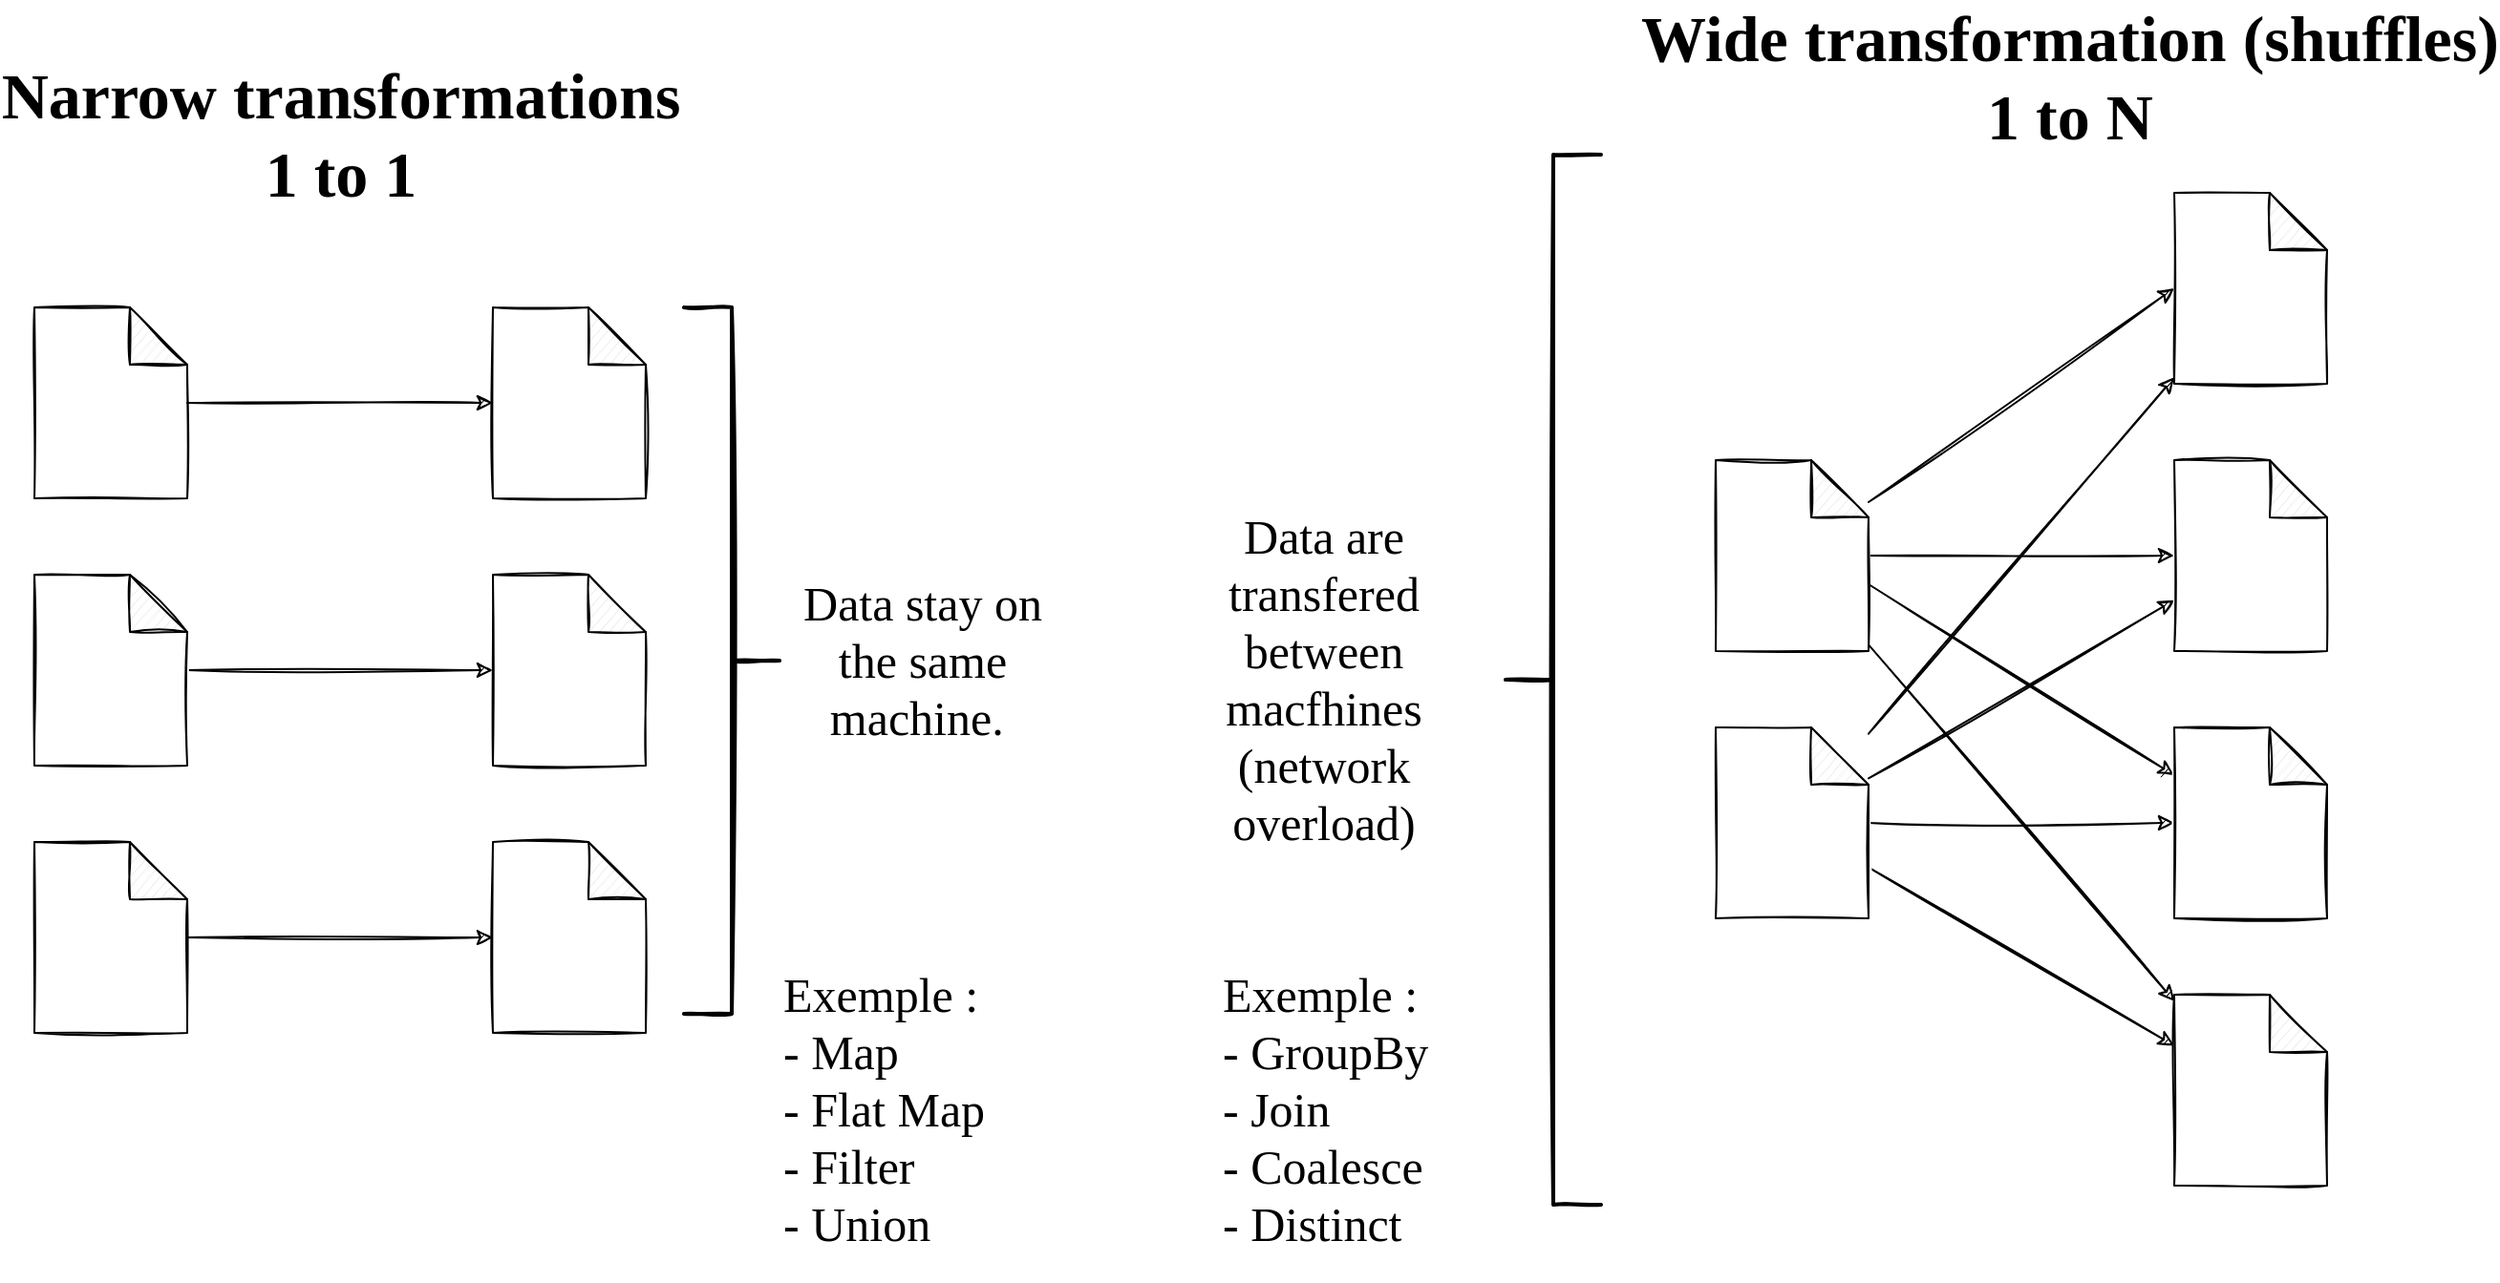 <mxfile version="13.6.2" type="device"><diagram id="OaDiAnYnXmUE8yCiHB8D" name="Page-1"><mxGraphModel dx="2031" dy="1174" grid="1" gridSize="10" guides="1" tooltips="1" connect="1" arrows="1" fold="1" page="1" pageScale="1" pageWidth="1600" pageHeight="900" math="0" shadow="0" extFonts="Architects Daughter^https://fonts.googleapis.com/css?family=Architects+Daughter"><root><mxCell id="0"/><mxCell id="1" parent="0"/><mxCell id="1KuyQgoQqMwiXnNY7M_k-16" style="edgeStyle=orthogonalEdgeStyle;rounded=0;orthogonalLoop=1;jettySize=auto;html=1;sketch=1;fontFamily=Architects Daughter;" parent="1" source="1KuyQgoQqMwiXnNY7M_k-1" target="1KuyQgoQqMwiXnNY7M_k-4" edge="1"><mxGeometry relative="1" as="geometry"/></mxCell><mxCell id="1KuyQgoQqMwiXnNY7M_k-1" value="" style="shape=note;whiteSpace=wrap;html=1;backgroundOutline=1;darkOpacity=0.05;sketch=1;fontFamily=Architects Daughter;" parent="1" vertex="1"><mxGeometry x="80" y="200" width="80" height="100" as="geometry"/></mxCell><mxCell id="1KuyQgoQqMwiXnNY7M_k-17" style="edgeStyle=orthogonalEdgeStyle;rounded=0;orthogonalLoop=1;jettySize=auto;html=1;sketch=1;fontFamily=Architects Daughter;" parent="1" source="1KuyQgoQqMwiXnNY7M_k-2" target="1KuyQgoQqMwiXnNY7M_k-5" edge="1"><mxGeometry relative="1" as="geometry"/></mxCell><mxCell id="1KuyQgoQqMwiXnNY7M_k-2" value="" style="shape=note;whiteSpace=wrap;html=1;backgroundOutline=1;darkOpacity=0.05;sketch=1;fontFamily=Architects Daughter;" parent="1" vertex="1"><mxGeometry x="80" y="340" width="80" height="100" as="geometry"/></mxCell><mxCell id="1KuyQgoQqMwiXnNY7M_k-18" style="edgeStyle=orthogonalEdgeStyle;rounded=0;orthogonalLoop=1;jettySize=auto;html=1;sketch=1;fontFamily=Architects Daughter;" parent="1" source="1KuyQgoQqMwiXnNY7M_k-3" target="1KuyQgoQqMwiXnNY7M_k-6" edge="1"><mxGeometry relative="1" as="geometry"/></mxCell><mxCell id="1KuyQgoQqMwiXnNY7M_k-3" value="" style="shape=note;whiteSpace=wrap;html=1;backgroundOutline=1;darkOpacity=0.05;sketch=1;fontFamily=Architects Daughter;" parent="1" vertex="1"><mxGeometry x="80" y="480" width="80" height="100" as="geometry"/></mxCell><mxCell id="1KuyQgoQqMwiXnNY7M_k-4" value="" style="shape=note;whiteSpace=wrap;html=1;backgroundOutline=1;darkOpacity=0.05;sketch=1;fontFamily=Architects Daughter;" parent="1" vertex="1"><mxGeometry x="320" y="200" width="80" height="100" as="geometry"/></mxCell><mxCell id="1KuyQgoQqMwiXnNY7M_k-5" value="" style="shape=note;whiteSpace=wrap;html=1;backgroundOutline=1;darkOpacity=0.05;sketch=1;fontFamily=Architects Daughter;" parent="1" vertex="1"><mxGeometry x="320" y="340" width="80" height="100" as="geometry"/></mxCell><mxCell id="1KuyQgoQqMwiXnNY7M_k-6" value="" style="shape=note;whiteSpace=wrap;html=1;backgroundOutline=1;darkOpacity=0.05;sketch=1;fontFamily=Architects Daughter;" parent="1" vertex="1"><mxGeometry x="320" y="480" width="80" height="100" as="geometry"/></mxCell><mxCell id="1KuyQgoQqMwiXnNY7M_k-19" style="rounded=0;orthogonalLoop=1;jettySize=auto;html=1;entryX=0;entryY=0.5;entryDx=0;entryDy=0;entryPerimeter=0;sketch=1;fontFamily=Architects Daughter;" parent="1" source="1KuyQgoQqMwiXnNY7M_k-7" target="1KuyQgoQqMwiXnNY7M_k-14" edge="1"><mxGeometry relative="1" as="geometry"/></mxCell><mxCell id="1KuyQgoQqMwiXnNY7M_k-20" style="edgeStyle=none;rounded=0;orthogonalLoop=1;jettySize=auto;html=1;sketch=1;fontFamily=Architects Daughter;" parent="1" source="1KuyQgoQqMwiXnNY7M_k-7" target="1KuyQgoQqMwiXnNY7M_k-11" edge="1"><mxGeometry relative="1" as="geometry"/></mxCell><mxCell id="1KuyQgoQqMwiXnNY7M_k-21" style="edgeStyle=none;rounded=0;orthogonalLoop=1;jettySize=auto;html=1;exitX=0;exitY=0;exitDx=80;exitDy=65;exitPerimeter=0;sketch=1;fontFamily=Architects Daughter;" parent="1" source="1KuyQgoQqMwiXnNY7M_k-7" target="1KuyQgoQqMwiXnNY7M_k-12" edge="1"><mxGeometry relative="1" as="geometry"/></mxCell><mxCell id="1KuyQgoQqMwiXnNY7M_k-22" style="edgeStyle=none;rounded=0;orthogonalLoop=1;jettySize=auto;html=1;sketch=1;fontFamily=Architects Daughter;" parent="1" source="1KuyQgoQqMwiXnNY7M_k-7" target="1KuyQgoQqMwiXnNY7M_k-13" edge="1"><mxGeometry relative="1" as="geometry"/></mxCell><mxCell id="1KuyQgoQqMwiXnNY7M_k-7" value="" style="shape=note;whiteSpace=wrap;html=1;backgroundOutline=1;darkOpacity=0.05;sketch=1;fontFamily=Architects Daughter;" parent="1" vertex="1"><mxGeometry x="960" y="280" width="80" height="100" as="geometry"/></mxCell><mxCell id="1KuyQgoQqMwiXnNY7M_k-24" style="edgeStyle=none;rounded=0;orthogonalLoop=1;jettySize=auto;html=1;sketch=1;fontFamily=Architects Daughter;" parent="1" source="1KuyQgoQqMwiXnNY7M_k-8" target="1KuyQgoQqMwiXnNY7M_k-14" edge="1"><mxGeometry relative="1" as="geometry"/></mxCell><mxCell id="1KuyQgoQqMwiXnNY7M_k-25" style="edgeStyle=none;rounded=0;orthogonalLoop=1;jettySize=auto;html=1;sketch=1;fontFamily=Architects Daughter;" parent="1" source="1KuyQgoQqMwiXnNY7M_k-8" target="1KuyQgoQqMwiXnNY7M_k-11" edge="1"><mxGeometry relative="1" as="geometry"/></mxCell><mxCell id="1KuyQgoQqMwiXnNY7M_k-26" style="edgeStyle=none;rounded=0;orthogonalLoop=1;jettySize=auto;html=1;sketch=1;fontFamily=Architects Daughter;" parent="1" source="1KuyQgoQqMwiXnNY7M_k-8" target="1KuyQgoQqMwiXnNY7M_k-12" edge="1"><mxGeometry relative="1" as="geometry"/></mxCell><mxCell id="1KuyQgoQqMwiXnNY7M_k-27" style="edgeStyle=none;rounded=0;orthogonalLoop=1;jettySize=auto;html=1;sketch=1;fontFamily=Architects Daughter;" parent="1" source="1KuyQgoQqMwiXnNY7M_k-8" target="1KuyQgoQqMwiXnNY7M_k-13" edge="1"><mxGeometry relative="1" as="geometry"/></mxCell><mxCell id="1KuyQgoQqMwiXnNY7M_k-8" value="" style="shape=note;whiteSpace=wrap;html=1;backgroundOutline=1;darkOpacity=0.05;sketch=1;fontFamily=Architects Daughter;" parent="1" vertex="1"><mxGeometry x="960" y="420" width="80" height="100" as="geometry"/></mxCell><mxCell id="1KuyQgoQqMwiXnNY7M_k-11" value="" style="shape=note;whiteSpace=wrap;html=1;backgroundOutline=1;darkOpacity=0.05;sketch=1;fontFamily=Architects Daughter;" parent="1" vertex="1"><mxGeometry x="1200" y="280" width="80" height="100" as="geometry"/></mxCell><mxCell id="1KuyQgoQqMwiXnNY7M_k-12" value="" style="shape=note;whiteSpace=wrap;html=1;backgroundOutline=1;darkOpacity=0.05;sketch=1;fontFamily=Architects Daughter;" parent="1" vertex="1"><mxGeometry x="1200" y="420" width="80" height="100" as="geometry"/></mxCell><mxCell id="1KuyQgoQqMwiXnNY7M_k-13" value="" style="shape=note;whiteSpace=wrap;html=1;backgroundOutline=1;darkOpacity=0.05;sketch=1;fontFamily=Architects Daughter;" parent="1" vertex="1"><mxGeometry x="1200" y="560" width="80" height="100" as="geometry"/></mxCell><mxCell id="1KuyQgoQqMwiXnNY7M_k-14" value="" style="shape=note;whiteSpace=wrap;html=1;backgroundOutline=1;darkOpacity=0.05;sketch=1;fontFamily=Architects Daughter;" parent="1" vertex="1"><mxGeometry x="1200" y="140" width="80" height="100" as="geometry"/></mxCell><mxCell id="1KuyQgoQqMwiXnNY7M_k-30" value="&lt;font style=&quot;font-size: 34px&quot;&gt;Narrow transformations&lt;br&gt;1 to 1&lt;br&gt;&lt;/font&gt;" style="text;strokeColor=none;fillColor=none;html=1;fontSize=24;fontStyle=1;verticalAlign=middle;align=center;sketch=1;fontFamily=Architects Daughter;" parent="1" vertex="1"><mxGeometry x="90" y="90" width="300" height="40" as="geometry"/></mxCell><mxCell id="1KuyQgoQqMwiXnNY7M_k-31" value="&lt;font style=&quot;font-size: 34px&quot;&gt;Wide transformation (shuffles)&lt;br&gt;1 to N&lt;br&gt;&lt;/font&gt;" style="text;strokeColor=none;fillColor=none;html=1;fontSize=24;fontStyle=1;verticalAlign=middle;align=center;sketch=1;fontFamily=Architects Daughter;" parent="1" vertex="1"><mxGeometry x="960" y="60" width="370" height="40" as="geometry"/></mxCell><mxCell id="1KuyQgoQqMwiXnNY7M_k-32" value="&lt;font style=&quot;font-size: 25px&quot;&gt;Exemple :&lt;br&gt;- Map&lt;br&gt;- Flat Map&lt;br&gt;- Filter&lt;br&gt;- Union&lt;/font&gt;" style="text;html=1;strokeColor=none;fillColor=none;align=left;verticalAlign=middle;whiteSpace=wrap;rounded=0;sketch=1;fontFamily=Architects Daughter;" parent="1" vertex="1"><mxGeometry x="470" y="530" width="140" height="180" as="geometry"/></mxCell><mxCell id="1KuyQgoQqMwiXnNY7M_k-33" value="&lt;font style=&quot;font-size: 25px&quot;&gt;Exemple :&lt;br&gt;- GroupBy&lt;br&gt;- Join&lt;br&gt;- Coalesce&lt;br&gt;- Distinct&lt;/font&gt;" style="text;html=1;strokeColor=none;fillColor=none;align=left;verticalAlign=middle;whiteSpace=wrap;rounded=0;sketch=1;fontFamily=Architects Daughter;" parent="1" vertex="1"><mxGeometry x="700" y="530" width="140" height="180" as="geometry"/></mxCell><mxCell id="1KuyQgoQqMwiXnNY7M_k-34" value="&lt;font style=&quot;font-size: 25px&quot;&gt;Data stay on the same machine.&amp;nbsp;&lt;/font&gt;" style="text;html=1;strokeColor=none;fillColor=none;align=center;verticalAlign=middle;whiteSpace=wrap;rounded=0;sketch=1;fontFamily=Architects Daughter;" parent="1" vertex="1"><mxGeometry x="470" y="305" width="150" height="160" as="geometry"/></mxCell><mxCell id="1KuyQgoQqMwiXnNY7M_k-35" value="&lt;font style=&quot;font-size: 25px&quot;&gt;Data are transfered between macfhines (network overload)&lt;/font&gt;" style="text;html=1;strokeColor=none;fillColor=none;align=center;verticalAlign=middle;whiteSpace=wrap;rounded=0;sketch=1;fontFamily=Architects Daughter;" parent="1" vertex="1"><mxGeometry x="680" y="302.5" width="150" height="185" as="geometry"/></mxCell><mxCell id="1KuyQgoQqMwiXnNY7M_k-36" value="" style="strokeWidth=2;html=1;shape=mxgraph.flowchart.annotation_2;align=left;labelPosition=right;pointerEvents=1;perimeterSpacing=4;rotation=-180;sketch=1;fontFamily=Architects Daughter;" parent="1" vertex="1"><mxGeometry x="420" y="200" width="50" height="370" as="geometry"/></mxCell><mxCell id="1KuyQgoQqMwiXnNY7M_k-37" value="" style="strokeWidth=2;html=1;shape=mxgraph.flowchart.annotation_2;align=left;labelPosition=right;pointerEvents=1;gradientColor=none;sketch=1;fontFamily=Architects Daughter;" parent="1" vertex="1"><mxGeometry x="850" y="120" width="50" height="550" as="geometry"/></mxCell></root></mxGraphModel></diagram></mxfile>